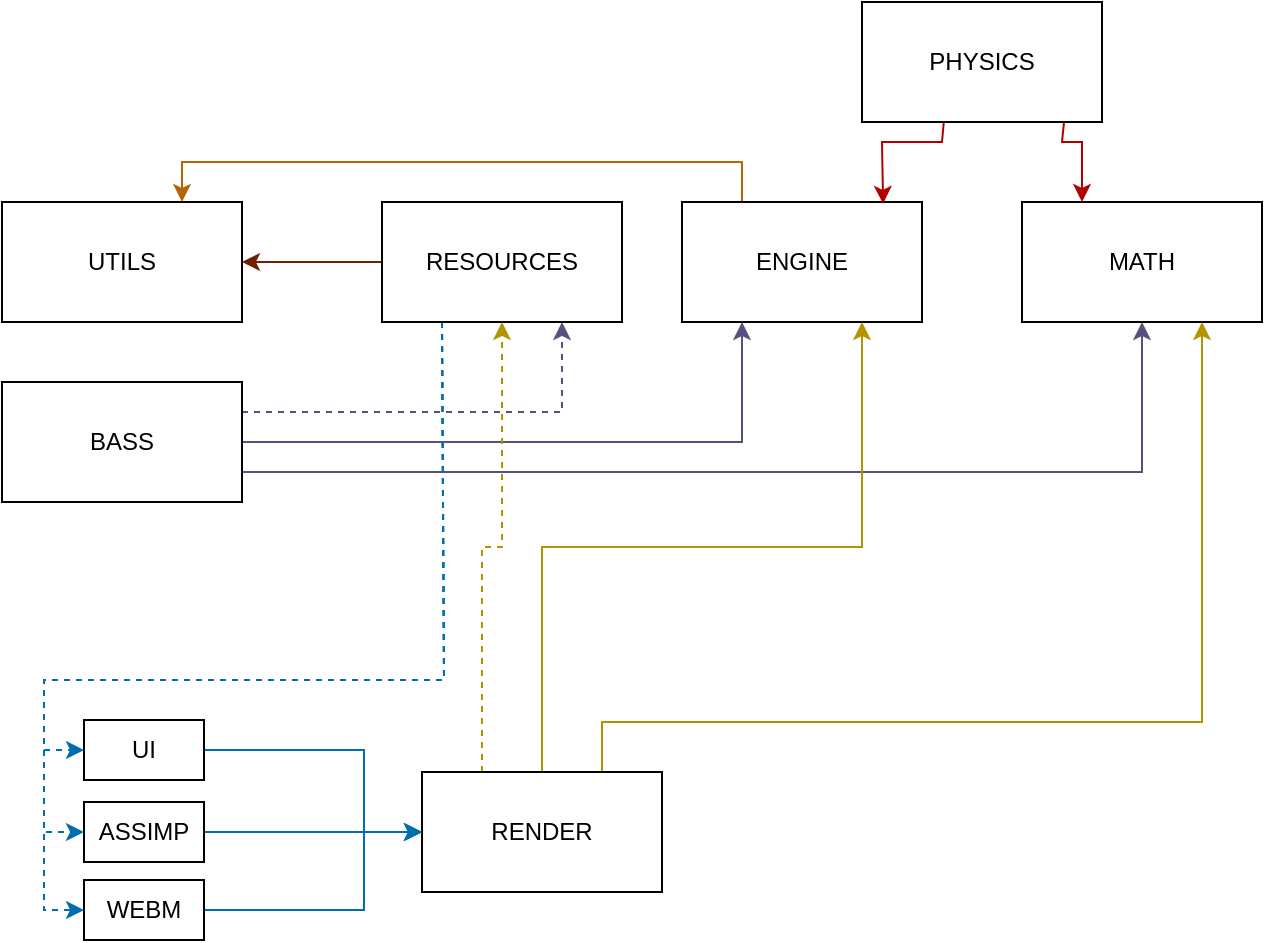 <mxfile>
    <diagram name="Page-1" id="9xXpQoKFAjOWmioz_WNq">
        <mxGraphModel dx="666" dy="319" grid="1" gridSize="10" guides="1" tooltips="1" connect="1" arrows="1" fold="1" page="1" pageScale="1" pageWidth="827" pageHeight="583" background="none" math="0" shadow="0">
            <root>
                <mxCell id="0"/>
                <mxCell id="1" parent="0"/>
                <mxCell id="0HHs3alpBDfe58Pw6IrG-2" style="edgeStyle=orthogonalEdgeStyle;rounded=0;orthogonalLoop=1;jettySize=auto;html=1;exitX=0.25;exitY=0;exitDx=0;exitDy=0;entryX=0.75;entryY=0;entryDx=0;entryDy=0;fillColor=#fad7ac;strokeColor=#b46504;backgroundOutline=0;" parent="1" source="vDj8au7zf55BE4AIelzE-1" target="vDj8au7zf55BE4AIelzE-4" edge="1">
                    <mxGeometry relative="1" as="geometry"/>
                </mxCell>
                <mxCell id="vDj8au7zf55BE4AIelzE-1" value="ENGINE" style="rounded=0;whiteSpace=wrap;html=1;backgroundOutline=0;fillStyle=solid;" parent="1" vertex="1">
                    <mxGeometry x="439" y="161" width="120" height="60" as="geometry"/>
                </mxCell>
                <mxCell id="vDj8au7zf55BE4AIelzE-3" style="edgeStyle=orthogonalEdgeStyle;rounded=0;orthogonalLoop=1;jettySize=auto;html=1;entryX=0.25;entryY=1;entryDx=0;entryDy=0;fillColor=#d0cee2;strokeColor=#56517e;backgroundOutline=0;" parent="1" source="vDj8au7zf55BE4AIelzE-2" target="vDj8au7zf55BE4AIelzE-1" edge="1">
                    <mxGeometry relative="1" as="geometry"/>
                </mxCell>
                <mxCell id="vDj8au7zf55BE4AIelzE-8" style="edgeStyle=orthogonalEdgeStyle;rounded=0;orthogonalLoop=1;jettySize=auto;html=1;exitX=1;exitY=0.75;exitDx=0;exitDy=0;entryX=0.5;entryY=1;entryDx=0;entryDy=0;fillColor=#d0cee2;strokeColor=#56517e;backgroundOutline=0;" parent="1" source="vDj8au7zf55BE4AIelzE-2" target="vDj8au7zf55BE4AIelzE-5" edge="1">
                    <mxGeometry relative="1" as="geometry"/>
                </mxCell>
                <mxCell id="FS8cLIiwcNOSHCEOTmZc-13" style="edgeStyle=orthogonalEdgeStyle;rounded=0;orthogonalLoop=1;jettySize=auto;html=1;exitX=1;exitY=0.25;exitDx=0;exitDy=0;entryX=0.75;entryY=1;entryDx=0;entryDy=0;fillColor=#d0cee2;strokeColor=#56517e;backgroundOutline=0;dashed=1;" parent="1" source="vDj8au7zf55BE4AIelzE-2" target="vDj8au7zf55BE4AIelzE-6" edge="1">
                    <mxGeometry relative="1" as="geometry"/>
                </mxCell>
                <mxCell id="vDj8au7zf55BE4AIelzE-2" value="BASS" style="rounded=0;whiteSpace=wrap;html=1;backgroundOutline=0;fillStyle=solid;" parent="1" vertex="1">
                    <mxGeometry x="99" y="251" width="120" height="60" as="geometry"/>
                </mxCell>
                <mxCell id="vDj8au7zf55BE4AIelzE-4" value="UTILS" style="rounded=0;whiteSpace=wrap;html=1;backgroundOutline=0;fillStyle=solid;" parent="1" vertex="1">
                    <mxGeometry x="99" y="161" width="120" height="60" as="geometry"/>
                </mxCell>
                <mxCell id="vDj8au7zf55BE4AIelzE-5" value="MATH" style="rounded=0;whiteSpace=wrap;html=1;backgroundOutline=0;fillStyle=solid;" parent="1" vertex="1">
                    <mxGeometry x="609" y="161" width="120" height="60" as="geometry"/>
                </mxCell>
                <mxCell id="vDj8au7zf55BE4AIelzE-9" style="edgeStyle=orthogonalEdgeStyle;rounded=0;orthogonalLoop=1;jettySize=auto;html=1;exitX=0;exitY=0.5;exitDx=0;exitDy=0;fillColor=#a0522d;strokeColor=#6D1F00;backgroundOutline=0;" parent="1" source="vDj8au7zf55BE4AIelzE-6" target="vDj8au7zf55BE4AIelzE-4" edge="1">
                    <mxGeometry relative="1" as="geometry"/>
                </mxCell>
                <mxCell id="12" style="edgeStyle=none;rounded=0;html=1;exitX=0.25;exitY=1;exitDx=0;exitDy=0;entryX=0;entryY=0.5;entryDx=0;entryDy=0;dashed=1;fillColor=#1ba1e2;strokeColor=#006EAF;" parent="1" source="vDj8au7zf55BE4AIelzE-6" target="vDj8au7zf55BE4AIelzE-14" edge="1">
                    <mxGeometry relative="1" as="geometry">
                        <mxPoint x="120" y="400" as="targetPoint"/>
                        <Array as="points">
                            <mxPoint x="320" y="400"/>
                            <mxPoint x="120" y="400"/>
                            <mxPoint x="120" y="435"/>
                        </Array>
                    </mxGeometry>
                </mxCell>
                <mxCell id="13" style="edgeStyle=none;rounded=0;html=1;exitX=0.25;exitY=1;exitDx=0;exitDy=0;entryX=0;entryY=0.5;entryDx=0;entryDy=0;dashed=1;fillColor=#1ba1e2;strokeColor=#006EAF;" parent="1" source="vDj8au7zf55BE4AIelzE-6" target="5" edge="1">
                    <mxGeometry relative="1" as="geometry">
                        <Array as="points">
                            <mxPoint x="320" y="400"/>
                            <mxPoint x="120" y="400"/>
                            <mxPoint x="120" y="476"/>
                        </Array>
                    </mxGeometry>
                </mxCell>
                <mxCell id="14" style="edgeStyle=none;rounded=0;html=1;exitX=0.25;exitY=1;exitDx=0;exitDy=0;entryX=0;entryY=0.5;entryDx=0;entryDy=0;dashed=1;fillColor=#1ba1e2;strokeColor=#006EAF;" parent="1" source="vDj8au7zf55BE4AIelzE-6" target="7" edge="1">
                    <mxGeometry relative="1" as="geometry">
                        <Array as="points">
                            <mxPoint x="320" y="400"/>
                            <mxPoint x="120" y="400"/>
                            <mxPoint x="120" y="515"/>
                        </Array>
                    </mxGeometry>
                </mxCell>
                <mxCell id="vDj8au7zf55BE4AIelzE-6" value="RESOURCES" style="rounded=0;whiteSpace=wrap;html=1;backgroundOutline=0;fillStyle=solid;" parent="1" vertex="1">
                    <mxGeometry x="289" y="161" width="120" height="60" as="geometry"/>
                </mxCell>
                <mxCell id="vDj8au7zf55BE4AIelzE-16" style="edgeStyle=orthogonalEdgeStyle;rounded=0;orthogonalLoop=1;jettySize=auto;html=1;exitX=0.75;exitY=0;exitDx=0;exitDy=0;entryX=0.75;entryY=1;entryDx=0;entryDy=0;fillColor=#e3c800;strokeColor=#B09500;backgroundOutline=0;" parent="1" source="vDj8au7zf55BE4AIelzE-11" target="vDj8au7zf55BE4AIelzE-5" edge="1">
                    <mxGeometry relative="1" as="geometry">
                        <Array as="points">
                            <mxPoint x="699" y="421"/>
                        </Array>
                    </mxGeometry>
                </mxCell>
                <mxCell id="vDj8au7zf55BE4AIelzE-17" style="edgeStyle=orthogonalEdgeStyle;rounded=0;orthogonalLoop=1;jettySize=auto;html=1;exitX=0.5;exitY=0;exitDx=0;exitDy=0;entryX=0.75;entryY=1;entryDx=0;entryDy=0;fillColor=#e3c800;strokeColor=#B09500;backgroundOutline=0;" parent="1" source="vDj8au7zf55BE4AIelzE-11" target="vDj8au7zf55BE4AIelzE-1" edge="1">
                    <mxGeometry relative="1" as="geometry"/>
                </mxCell>
                <mxCell id="FS8cLIiwcNOSHCEOTmZc-17" style="edgeStyle=orthogonalEdgeStyle;rounded=0;orthogonalLoop=1;jettySize=auto;html=1;exitX=0.25;exitY=0;exitDx=0;exitDy=0;fillColor=#e3c800;strokeColor=#B09500;backgroundOutline=0;dashed=1;" parent="1" source="vDj8au7zf55BE4AIelzE-11" target="vDj8au7zf55BE4AIelzE-6" edge="1">
                    <mxGeometry relative="1" as="geometry"/>
                </mxCell>
                <mxCell id="vDj8au7zf55BE4AIelzE-11" value="RENDER" style="whiteSpace=wrap;html=1;backgroundOutline=0;rounded=0;fillStyle=solid;" parent="1" vertex="1">
                    <mxGeometry x="309" y="446" width="120" height="60" as="geometry"/>
                </mxCell>
                <mxCell id="9" style="edgeStyle=none;html=1;entryX=0;entryY=0.5;entryDx=0;entryDy=0;rounded=0;fillColor=#1ba1e2;strokeColor=#006EAF;" parent="1" source="vDj8au7zf55BE4AIelzE-14" target="vDj8au7zf55BE4AIelzE-11" edge="1">
                    <mxGeometry relative="1" as="geometry">
                        <Array as="points">
                            <mxPoint x="280" y="435"/>
                            <mxPoint x="280" y="476"/>
                        </Array>
                    </mxGeometry>
                </mxCell>
                <mxCell id="vDj8au7zf55BE4AIelzE-14" value="UI" style="whiteSpace=wrap;html=1;backgroundOutline=0;rounded=0;fillStyle=solid;" parent="1" vertex="1">
                    <mxGeometry x="140" y="420" width="60" height="30" as="geometry"/>
                </mxCell>
                <mxCell id="3" style="edgeStyle=none;html=1;exitX=0.341;exitY=0.994;exitDx=0;exitDy=0;rounded=0;entryX=0.838;entryY=0.015;entryDx=0;entryDy=0;entryPerimeter=0;exitPerimeter=0;fillColor=#e51400;strokeColor=#B20000;" parent="1" source="2" target="vDj8au7zf55BE4AIelzE-1" edge="1">
                    <mxGeometry relative="1" as="geometry">
                        <Array as="points">
                            <mxPoint x="569" y="131"/>
                            <mxPoint x="539" y="131"/>
                        </Array>
                    </mxGeometry>
                </mxCell>
                <mxCell id="4" style="edgeStyle=none;rounded=0;html=1;exitX=0.842;exitY=0.997;exitDx=0;exitDy=0;entryX=0.25;entryY=0;entryDx=0;entryDy=0;exitPerimeter=0;fillColor=#e51400;strokeColor=#B20000;" parent="1" source="2" target="vDj8au7zf55BE4AIelzE-5" edge="1">
                    <mxGeometry relative="1" as="geometry">
                        <Array as="points">
                            <mxPoint x="629" y="131"/>
                            <mxPoint x="639" y="131"/>
                        </Array>
                    </mxGeometry>
                </mxCell>
                <mxCell id="2" value="PHYSICS" style="rounded=0;whiteSpace=wrap;html=1;backgroundOutline=0;fillStyle=solid;" parent="1" vertex="1">
                    <mxGeometry x="529" y="61" width="120" height="60" as="geometry"/>
                </mxCell>
                <mxCell id="10" style="edgeStyle=none;rounded=0;html=1;entryX=0;entryY=0.5;entryDx=0;entryDy=0;fillColor=#1ba1e2;strokeColor=#006EAF;" parent="1" source="5" target="vDj8au7zf55BE4AIelzE-11" edge="1">
                    <mxGeometry relative="1" as="geometry"/>
                </mxCell>
                <mxCell id="5" value="ASSIMP" style="whiteSpace=wrap;html=1;backgroundOutline=0;rounded=0;fillStyle=solid;" parent="1" vertex="1">
                    <mxGeometry x="140" y="461" width="60" height="30" as="geometry"/>
                </mxCell>
                <mxCell id="11" style="edgeStyle=none;rounded=0;html=1;entryX=0;entryY=0.5;entryDx=0;entryDy=0;fillColor=#1ba1e2;strokeColor=#006EAF;" parent="1" source="7" target="vDj8au7zf55BE4AIelzE-11" edge="1">
                    <mxGeometry relative="1" as="geometry">
                        <Array as="points">
                            <mxPoint x="280" y="515"/>
                            <mxPoint x="280" y="476"/>
                        </Array>
                    </mxGeometry>
                </mxCell>
                <mxCell id="7" value="WEBM" style="whiteSpace=wrap;html=1;backgroundOutline=0;rounded=0;fillStyle=solid;" parent="1" vertex="1">
                    <mxGeometry x="140" y="500" width="60" height="30" as="geometry"/>
                </mxCell>
            </root>
        </mxGraphModel>
    </diagram>
</mxfile>
